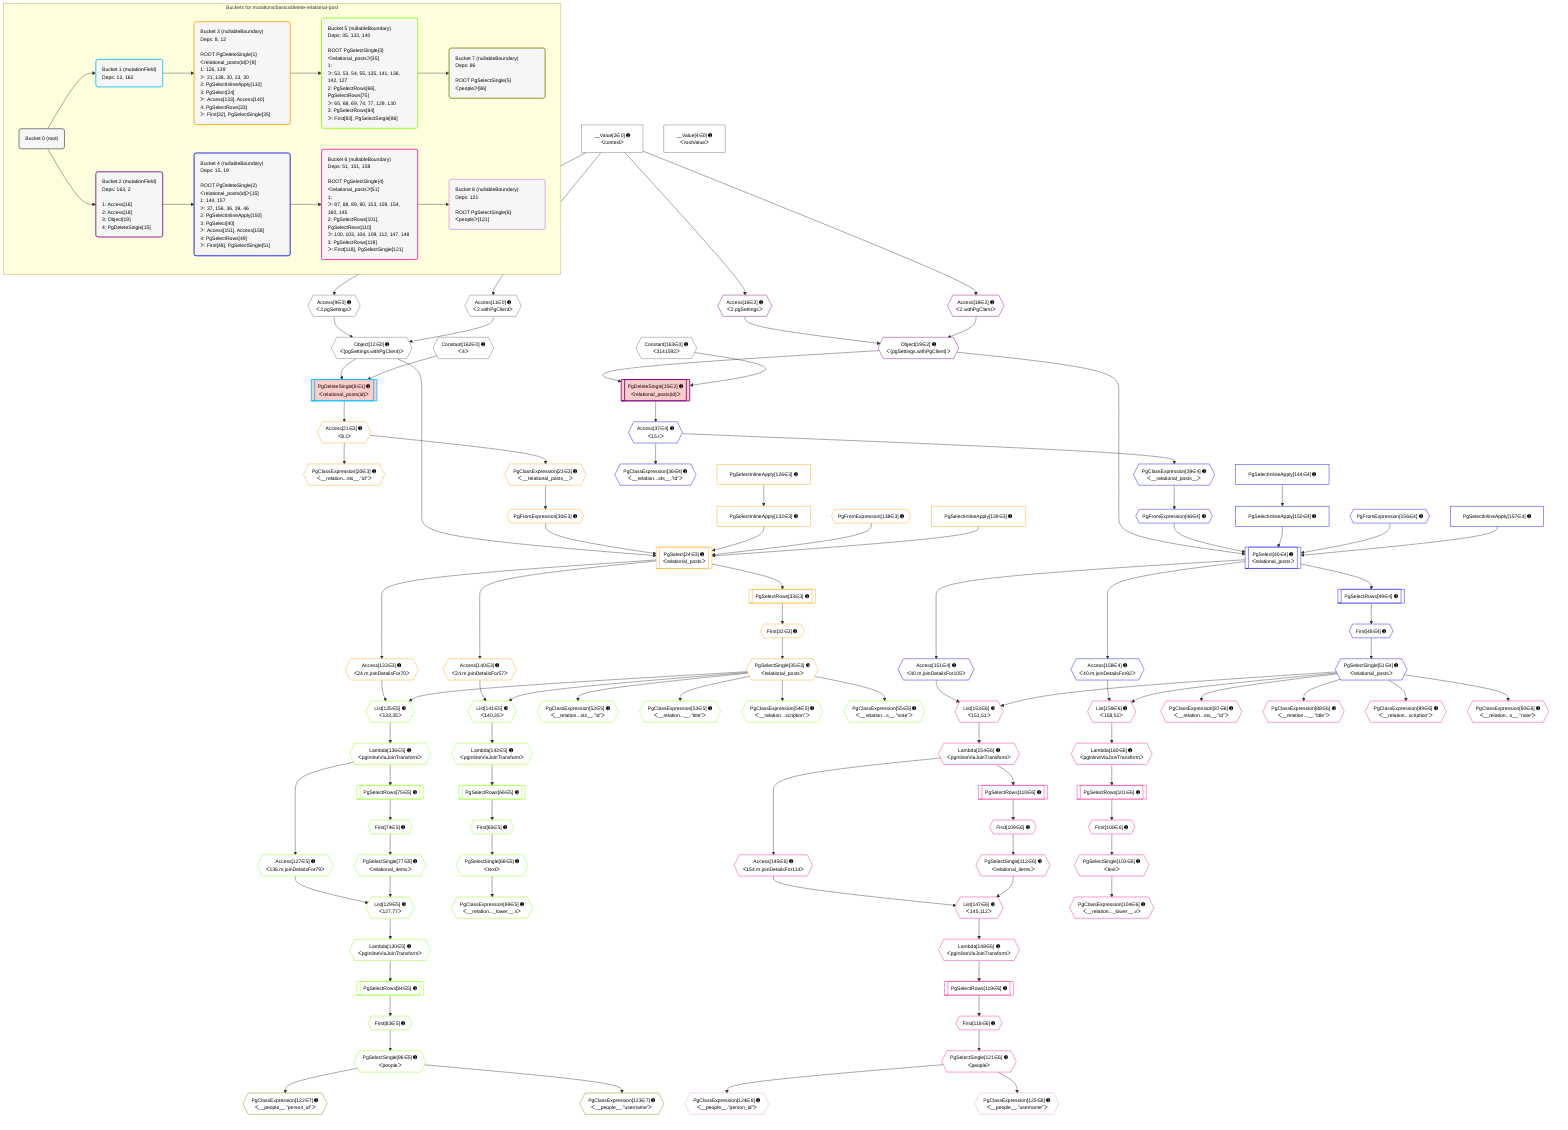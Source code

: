 %%{init: {'themeVariables': { 'fontSize': '12px'}}}%%
graph TD
    classDef path fill:#eee,stroke:#000,color:#000
    classDef plan fill:#fff,stroke-width:1px,color:#000
    classDef itemplan fill:#fff,stroke-width:2px,color:#000
    classDef unbatchedplan fill:#dff,stroke-width:1px,color:#000
    classDef sideeffectplan fill:#fcc,stroke-width:2px,color:#000
    classDef bucket fill:#f6f6f6,color:#000,stroke-width:2px,text-align:left

    subgraph "Buckets for mutations/basics/delete-relational-post"
    Bucket0("Bucket 0 (root)"):::bucket
    Bucket1("Bucket 1 (mutationField)<br />Deps: 12, 162"):::bucket
    Bucket2("Bucket 2 (mutationField)<br />Deps: 163, 2<br /><br />1: Access[16]<br />2: Access[18]<br />3: Object[19]<br />4: PgDeleteSingle[15]"):::bucket
    Bucket3("Bucket 3 (nullableBoundary)<br />Deps: 8, 12<br /><br />ROOT PgDeleteSingle{1}ᐸrelational_posts(id)ᐳ[8]<br />1: 126, 139<br />ᐳ: 21, 138, 20, 23, 30<br />2: PgSelectInlineApply[132]<br />3: PgSelect[24]<br />ᐳ: Access[133], Access[140]<br />4: PgSelectRows[33]<br />ᐳ: First[32], PgSelectSingle[35]"):::bucket
    Bucket4("Bucket 4 (nullableBoundary)<br />Deps: 15, 19<br /><br />ROOT PgDeleteSingle{2}ᐸrelational_posts(id)ᐳ[15]<br />1: 144, 157<br />ᐳ: 37, 156, 36, 39, 46<br />2: PgSelectInlineApply[150]<br />3: PgSelect[40]<br />ᐳ: Access[151], Access[158]<br />4: PgSelectRows[49]<br />ᐳ: First[48], PgSelectSingle[51]"):::bucket
    Bucket5("Bucket 5 (nullableBoundary)<br />Deps: 35, 133, 140<br /><br />ROOT PgSelectSingle{3}ᐸrelational_postsᐳ[35]<br />1: <br />ᐳ: 52, 53, 54, 55, 135, 141, 136, 142, 127<br />2: PgSelectRows[66], PgSelectRows[75]<br />ᐳ: 65, 68, 69, 74, 77, 129, 130<br />3: PgSelectRows[84]<br />ᐳ: First[83], PgSelectSingle[86]"):::bucket
    Bucket6("Bucket 6 (nullableBoundary)<br />Deps: 51, 151, 158<br /><br />ROOT PgSelectSingle{4}ᐸrelational_postsᐳ[51]<br />1: <br />ᐳ: 87, 88, 89, 90, 153, 159, 154, 160, 145<br />2: PgSelectRows[101], PgSelectRows[110]<br />ᐳ: 100, 103, 104, 109, 112, 147, 148<br />3: PgSelectRows[119]<br />ᐳ: First[118], PgSelectSingle[121]"):::bucket
    Bucket7("Bucket 7 (nullableBoundary)<br />Deps: 86<br /><br />ROOT PgSelectSingle{5}ᐸpeopleᐳ[86]"):::bucket
    Bucket8("Bucket 8 (nullableBoundary)<br />Deps: 121<br /><br />ROOT PgSelectSingle{6}ᐸpeopleᐳ[121]"):::bucket
    end
    Bucket0 --> Bucket1 & Bucket2
    Bucket1 --> Bucket3
    Bucket2 --> Bucket4
    Bucket3 --> Bucket5
    Bucket4 --> Bucket6
    Bucket5 --> Bucket7
    Bucket6 --> Bucket8

    %% plan dependencies
    Object12{{"Object[12∈0] ➊<br />ᐸ{pgSettings,withPgClient}ᐳ"}}:::plan
    Access9{{"Access[9∈0] ➊<br />ᐸ2.pgSettingsᐳ"}}:::plan
    Access11{{"Access[11∈0] ➊<br />ᐸ2.withPgClientᐳ"}}:::plan
    Access9 & Access11 --> Object12
    __Value2["__Value[2∈0] ➊<br />ᐸcontextᐳ"]:::plan
    __Value2 --> Access9
    __Value2 --> Access11
    __Value4["__Value[4∈0] ➊<br />ᐸrootValueᐳ"]:::plan
    Constant162{{"Constant[162∈0] ➊<br />ᐸ4ᐳ"}}:::plan
    Constant163{{"Constant[163∈0] ➊<br />ᐸ3141592ᐳ"}}:::plan
    PgDeleteSingle8[["PgDeleteSingle[8∈1] ➊<br />ᐸrelational_posts(id)ᐳ"]]:::sideeffectplan
    Object12 & Constant162 --> PgDeleteSingle8
    PgSelect24[["PgSelect[24∈3] ➊<br />ᐸrelational_postsᐳ"]]:::plan
    PgFromExpression30{{"PgFromExpression[30∈3] ➊"}}:::plan
    PgSelectInlineApply132["PgSelectInlineApply[132∈3] ➊"]:::plan
    PgFromExpression138{{"PgFromExpression[138∈3] ➊"}}:::plan
    PgSelectInlineApply139["PgSelectInlineApply[139∈3] ➊"]:::plan
    Object12 & PgFromExpression30 & PgSelectInlineApply132 & PgFromExpression138 & PgSelectInlineApply139 --> PgSelect24
    PgClassExpression20{{"PgClassExpression[20∈3] ➊<br />ᐸ__relation...sts__.”id”ᐳ"}}:::plan
    Access21{{"Access[21∈3] ➊<br />ᐸ8.tᐳ"}}:::plan
    Access21 --> PgClassExpression20
    PgDeleteSingle8 --> Access21
    PgClassExpression23{{"PgClassExpression[23∈3] ➊<br />ᐸ__relational_posts__ᐳ"}}:::plan
    Access21 --> PgClassExpression23
    PgClassExpression23 --> PgFromExpression30
    First32{{"First[32∈3] ➊"}}:::plan
    PgSelectRows33[["PgSelectRows[33∈3] ➊"]]:::plan
    PgSelectRows33 --> First32
    PgSelect24 --> PgSelectRows33
    PgSelectSingle35{{"PgSelectSingle[35∈3] ➊<br />ᐸrelational_postsᐳ"}}:::plan
    First32 --> PgSelectSingle35
    PgSelectInlineApply126["PgSelectInlineApply[126∈3] ➊"]:::plan
    PgSelectInlineApply126 --> PgSelectInlineApply132
    Access133{{"Access[133∈3] ➊<br />ᐸ24.m.joinDetailsFor70ᐳ"}}:::plan
    PgSelect24 --> Access133
    Access140{{"Access[140∈3] ➊<br />ᐸ24.m.joinDetailsFor57ᐳ"}}:::plan
    PgSelect24 --> Access140
    List129{{"List[129∈5] ➊<br />ᐸ127,77ᐳ"}}:::plan
    Access127{{"Access[127∈5] ➊<br />ᐸ136.m.joinDetailsFor79ᐳ"}}:::plan
    PgSelectSingle77{{"PgSelectSingle[77∈5] ➊<br />ᐸrelational_itemsᐳ"}}:::plan
    Access127 & PgSelectSingle77 --> List129
    List135{{"List[135∈5] ➊<br />ᐸ133,35ᐳ"}}:::plan
    Access133 & PgSelectSingle35 --> List135
    List141{{"List[141∈5] ➊<br />ᐸ140,35ᐳ"}}:::plan
    Access140 & PgSelectSingle35 --> List141
    PgClassExpression52{{"PgClassExpression[52∈5] ➊<br />ᐸ__relation...sts__.”id”ᐳ"}}:::plan
    PgSelectSingle35 --> PgClassExpression52
    PgClassExpression53{{"PgClassExpression[53∈5] ➊<br />ᐸ__relation...__.”title”ᐳ"}}:::plan
    PgSelectSingle35 --> PgClassExpression53
    PgClassExpression54{{"PgClassExpression[54∈5] ➊<br />ᐸ__relation...scription”ᐳ"}}:::plan
    PgSelectSingle35 --> PgClassExpression54
    PgClassExpression55{{"PgClassExpression[55∈5] ➊<br />ᐸ__relation...s__.”note”ᐳ"}}:::plan
    PgSelectSingle35 --> PgClassExpression55
    First65{{"First[65∈5] ➊"}}:::plan
    PgSelectRows66[["PgSelectRows[66∈5] ➊"]]:::plan
    PgSelectRows66 --> First65
    Lambda142{{"Lambda[142∈5] ➊<br />ᐸpgInlineViaJoinTransformᐳ"}}:::plan
    Lambda142 --> PgSelectRows66
    PgSelectSingle68{{"PgSelectSingle[68∈5] ➊<br />ᐸtextᐳ"}}:::plan
    First65 --> PgSelectSingle68
    PgClassExpression69{{"PgClassExpression[69∈5] ➊<br />ᐸ__relation..._lower__.vᐳ"}}:::plan
    PgSelectSingle68 --> PgClassExpression69
    First74{{"First[74∈5] ➊"}}:::plan
    PgSelectRows75[["PgSelectRows[75∈5] ➊"]]:::plan
    PgSelectRows75 --> First74
    Lambda136{{"Lambda[136∈5] ➊<br />ᐸpgInlineViaJoinTransformᐳ"}}:::plan
    Lambda136 --> PgSelectRows75
    First74 --> PgSelectSingle77
    First83{{"First[83∈5] ➊"}}:::plan
    PgSelectRows84[["PgSelectRows[84∈5] ➊"]]:::plan
    PgSelectRows84 --> First83
    Lambda130{{"Lambda[130∈5] ➊<br />ᐸpgInlineViaJoinTransformᐳ"}}:::plan
    Lambda130 --> PgSelectRows84
    PgSelectSingle86{{"PgSelectSingle[86∈5] ➊<br />ᐸpeopleᐳ"}}:::plan
    First83 --> PgSelectSingle86
    Lambda136 --> Access127
    List129 --> Lambda130
    List135 --> Lambda136
    List141 --> Lambda142
    PgClassExpression122{{"PgClassExpression[122∈7] ➊<br />ᐸ__people__.”person_id”ᐳ"}}:::plan
    PgSelectSingle86 --> PgClassExpression122
    PgClassExpression123{{"PgClassExpression[123∈7] ➊<br />ᐸ__people__.”username”ᐳ"}}:::plan
    PgSelectSingle86 --> PgClassExpression123
    PgDeleteSingle15[["PgDeleteSingle[15∈2] ➊<br />ᐸrelational_posts(id)ᐳ"]]:::sideeffectplan
    Object19{{"Object[19∈2] ➊<br />ᐸ{pgSettings,withPgClient}ᐳ"}}:::plan
    Object19 & Constant163 --> PgDeleteSingle15
    Access16{{"Access[16∈2] ➊<br />ᐸ2.pgSettingsᐳ"}}:::plan
    Access18{{"Access[18∈2] ➊<br />ᐸ2.withPgClientᐳ"}}:::plan
    Access16 & Access18 --> Object19
    __Value2 --> Access16
    __Value2 --> Access18
    PgSelect40[["PgSelect[40∈4] ➊<br />ᐸrelational_postsᐳ"]]:::plan
    PgFromExpression46{{"PgFromExpression[46∈4] ➊"}}:::plan
    PgSelectInlineApply150["PgSelectInlineApply[150∈4] ➊"]:::plan
    PgFromExpression156{{"PgFromExpression[156∈4] ➊"}}:::plan
    PgSelectInlineApply157["PgSelectInlineApply[157∈4] ➊"]:::plan
    Object19 & PgFromExpression46 & PgSelectInlineApply150 & PgFromExpression156 & PgSelectInlineApply157 --> PgSelect40
    PgClassExpression36{{"PgClassExpression[36∈4] ➊<br />ᐸ__relation...sts__.”id”ᐳ"}}:::plan
    Access37{{"Access[37∈4] ➊<br />ᐸ15.tᐳ"}}:::plan
    Access37 --> PgClassExpression36
    PgDeleteSingle15 --> Access37
    PgClassExpression39{{"PgClassExpression[39∈4] ➊<br />ᐸ__relational_posts__ᐳ"}}:::plan
    Access37 --> PgClassExpression39
    PgClassExpression39 --> PgFromExpression46
    First48{{"First[48∈4] ➊"}}:::plan
    PgSelectRows49[["PgSelectRows[49∈4] ➊"]]:::plan
    PgSelectRows49 --> First48
    PgSelect40 --> PgSelectRows49
    PgSelectSingle51{{"PgSelectSingle[51∈4] ➊<br />ᐸrelational_postsᐳ"}}:::plan
    First48 --> PgSelectSingle51
    PgSelectInlineApply144["PgSelectInlineApply[144∈4] ➊"]:::plan
    PgSelectInlineApply144 --> PgSelectInlineApply150
    Access151{{"Access[151∈4] ➊<br />ᐸ40.m.joinDetailsFor105ᐳ"}}:::plan
    PgSelect40 --> Access151
    Access158{{"Access[158∈4] ➊<br />ᐸ40.m.joinDetailsFor92ᐳ"}}:::plan
    PgSelect40 --> Access158
    List147{{"List[147∈6] ➊<br />ᐸ145,112ᐳ"}}:::plan
    Access145{{"Access[145∈6] ➊<br />ᐸ154.m.joinDetailsFor114ᐳ"}}:::plan
    PgSelectSingle112{{"PgSelectSingle[112∈6] ➊<br />ᐸrelational_itemsᐳ"}}:::plan
    Access145 & PgSelectSingle112 --> List147
    List153{{"List[153∈6] ➊<br />ᐸ151,51ᐳ"}}:::plan
    Access151 & PgSelectSingle51 --> List153
    List159{{"List[159∈6] ➊<br />ᐸ158,51ᐳ"}}:::plan
    Access158 & PgSelectSingle51 --> List159
    PgClassExpression87{{"PgClassExpression[87∈6] ➊<br />ᐸ__relation...sts__.”id”ᐳ"}}:::plan
    PgSelectSingle51 --> PgClassExpression87
    PgClassExpression88{{"PgClassExpression[88∈6] ➊<br />ᐸ__relation...__.”title”ᐳ"}}:::plan
    PgSelectSingle51 --> PgClassExpression88
    PgClassExpression89{{"PgClassExpression[89∈6] ➊<br />ᐸ__relation...scription”ᐳ"}}:::plan
    PgSelectSingle51 --> PgClassExpression89
    PgClassExpression90{{"PgClassExpression[90∈6] ➊<br />ᐸ__relation...s__.”note”ᐳ"}}:::plan
    PgSelectSingle51 --> PgClassExpression90
    First100{{"First[100∈6] ➊"}}:::plan
    PgSelectRows101[["PgSelectRows[101∈6] ➊"]]:::plan
    PgSelectRows101 --> First100
    Lambda160{{"Lambda[160∈6] ➊<br />ᐸpgInlineViaJoinTransformᐳ"}}:::plan
    Lambda160 --> PgSelectRows101
    PgSelectSingle103{{"PgSelectSingle[103∈6] ➊<br />ᐸtextᐳ"}}:::plan
    First100 --> PgSelectSingle103
    PgClassExpression104{{"PgClassExpression[104∈6] ➊<br />ᐸ__relation..._lower__.vᐳ"}}:::plan
    PgSelectSingle103 --> PgClassExpression104
    First109{{"First[109∈6] ➊"}}:::plan
    PgSelectRows110[["PgSelectRows[110∈6] ➊"]]:::plan
    PgSelectRows110 --> First109
    Lambda154{{"Lambda[154∈6] ➊<br />ᐸpgInlineViaJoinTransformᐳ"}}:::plan
    Lambda154 --> PgSelectRows110
    First109 --> PgSelectSingle112
    First118{{"First[118∈6] ➊"}}:::plan
    PgSelectRows119[["PgSelectRows[119∈6] ➊"]]:::plan
    PgSelectRows119 --> First118
    Lambda148{{"Lambda[148∈6] ➊<br />ᐸpgInlineViaJoinTransformᐳ"}}:::plan
    Lambda148 --> PgSelectRows119
    PgSelectSingle121{{"PgSelectSingle[121∈6] ➊<br />ᐸpeopleᐳ"}}:::plan
    First118 --> PgSelectSingle121
    Lambda154 --> Access145
    List147 --> Lambda148
    List153 --> Lambda154
    List159 --> Lambda160
    PgClassExpression124{{"PgClassExpression[124∈8] ➊<br />ᐸ__people__.”person_id”ᐳ"}}:::plan
    PgSelectSingle121 --> PgClassExpression124
    PgClassExpression125{{"PgClassExpression[125∈8] ➊<br />ᐸ__people__.”username”ᐳ"}}:::plan
    PgSelectSingle121 --> PgClassExpression125

    %% define steps
    classDef bucket0 stroke:#696969
    class Bucket0,__Value2,__Value4,Access9,Access11,Object12,Constant162,Constant163 bucket0
    classDef bucket1 stroke:#00bfff
    class Bucket1,PgDeleteSingle8 bucket1
    classDef bucket2 stroke:#7f007f
    class Bucket2,PgDeleteSingle15,Access16,Access18,Object19 bucket2
    classDef bucket3 stroke:#ffa500
    class Bucket3,PgClassExpression20,Access21,PgClassExpression23,PgSelect24,PgFromExpression30,First32,PgSelectRows33,PgSelectSingle35,PgSelectInlineApply126,PgSelectInlineApply132,Access133,PgFromExpression138,PgSelectInlineApply139,Access140 bucket3
    classDef bucket4 stroke:#0000ff
    class Bucket4,PgClassExpression36,Access37,PgClassExpression39,PgSelect40,PgFromExpression46,First48,PgSelectRows49,PgSelectSingle51,PgSelectInlineApply144,PgSelectInlineApply150,Access151,PgFromExpression156,PgSelectInlineApply157,Access158 bucket4
    classDef bucket5 stroke:#7fff00
    class Bucket5,PgClassExpression52,PgClassExpression53,PgClassExpression54,PgClassExpression55,First65,PgSelectRows66,PgSelectSingle68,PgClassExpression69,First74,PgSelectRows75,PgSelectSingle77,First83,PgSelectRows84,PgSelectSingle86,Access127,List129,Lambda130,List135,Lambda136,List141,Lambda142 bucket5
    classDef bucket6 stroke:#ff1493
    class Bucket6,PgClassExpression87,PgClassExpression88,PgClassExpression89,PgClassExpression90,First100,PgSelectRows101,PgSelectSingle103,PgClassExpression104,First109,PgSelectRows110,PgSelectSingle112,First118,PgSelectRows119,PgSelectSingle121,Access145,List147,Lambda148,List153,Lambda154,List159,Lambda160 bucket6
    classDef bucket7 stroke:#808000
    class Bucket7,PgClassExpression122,PgClassExpression123 bucket7
    classDef bucket8 stroke:#dda0dd
    class Bucket8,PgClassExpression124,PgClassExpression125 bucket8